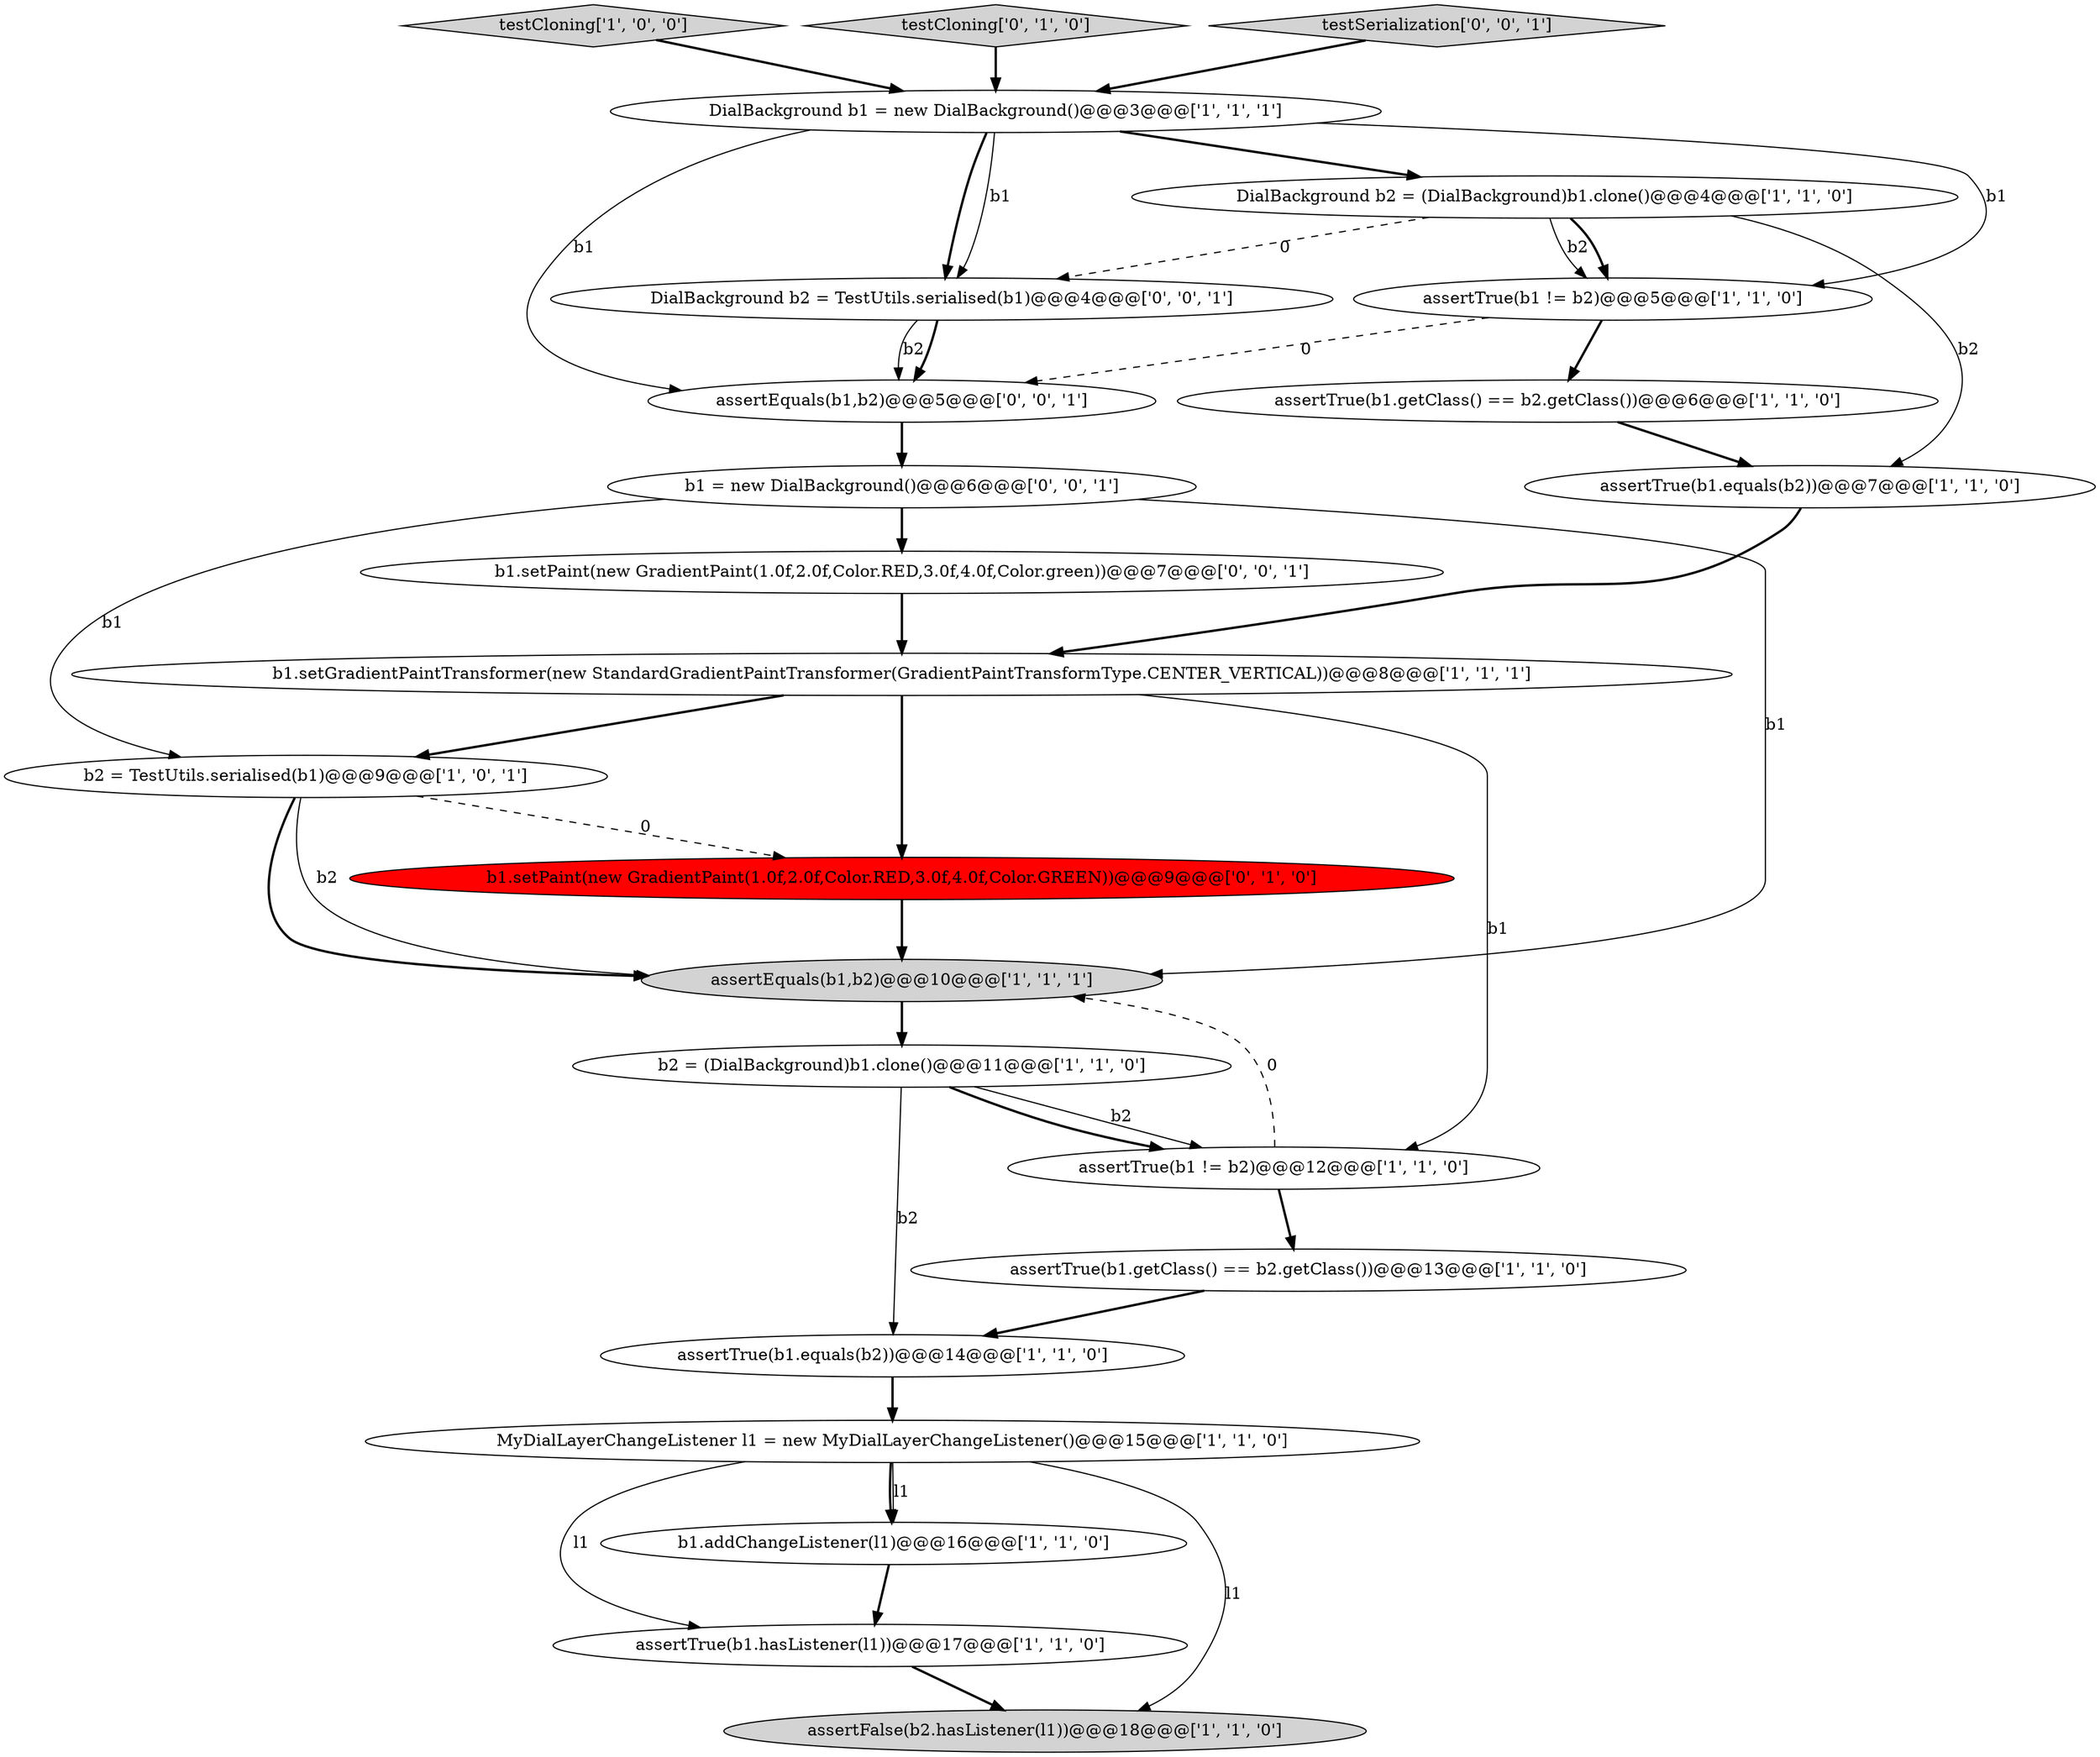 digraph {
0 [style = filled, label = "testCloning['1', '0', '0']", fillcolor = lightgray, shape = diamond image = "AAA0AAABBB1BBB"];
12 [style = filled, label = "assertTrue(b1 != b2)@@@12@@@['1', '1', '0']", fillcolor = white, shape = ellipse image = "AAA0AAABBB1BBB"];
16 [style = filled, label = "assertEquals(b1,b2)@@@10@@@['1', '1', '1']", fillcolor = lightgray, shape = ellipse image = "AAA0AAABBB1BBB"];
2 [style = filled, label = "assertTrue(b1.equals(b2))@@@7@@@['1', '1', '0']", fillcolor = white, shape = ellipse image = "AAA0AAABBB1BBB"];
18 [style = filled, label = "b1.setPaint(new GradientPaint(1.0f,2.0f,Color.RED,3.0f,4.0f,Color.GREEN))@@@9@@@['0', '1', '0']", fillcolor = red, shape = ellipse image = "AAA1AAABBB2BBB"];
5 [style = filled, label = "b2 = (DialBackground)b1.clone()@@@11@@@['1', '1', '0']", fillcolor = white, shape = ellipse image = "AAA0AAABBB1BBB"];
23 [style = filled, label = "b1.setPaint(new GradientPaint(1.0f,2.0f,Color.RED,3.0f,4.0f,Color.green))@@@7@@@['0', '0', '1']", fillcolor = white, shape = ellipse image = "AAA0AAABBB3BBB"];
6 [style = filled, label = "b1.setGradientPaintTransformer(new StandardGradientPaintTransformer(GradientPaintTransformType.CENTER_VERTICAL))@@@8@@@['1', '1', '1']", fillcolor = white, shape = ellipse image = "AAA0AAABBB1BBB"];
21 [style = filled, label = "assertEquals(b1,b2)@@@5@@@['0', '0', '1']", fillcolor = white, shape = ellipse image = "AAA0AAABBB3BBB"];
14 [style = filled, label = "DialBackground b1 = new DialBackground()@@@3@@@['1', '1', '1']", fillcolor = white, shape = ellipse image = "AAA0AAABBB1BBB"];
3 [style = filled, label = "b1.addChangeListener(l1)@@@16@@@['1', '1', '0']", fillcolor = white, shape = ellipse image = "AAA0AAABBB1BBB"];
10 [style = filled, label = "assertTrue(b1.getClass() == b2.getClass())@@@6@@@['1', '1', '0']", fillcolor = white, shape = ellipse image = "AAA0AAABBB1BBB"];
4 [style = filled, label = "assertFalse(b2.hasListener(l1))@@@18@@@['1', '1', '0']", fillcolor = lightgray, shape = ellipse image = "AAA0AAABBB1BBB"];
17 [style = filled, label = "testCloning['0', '1', '0']", fillcolor = lightgray, shape = diamond image = "AAA0AAABBB2BBB"];
20 [style = filled, label = "testSerialization['0', '0', '1']", fillcolor = lightgray, shape = diamond image = "AAA0AAABBB3BBB"];
1 [style = filled, label = "assertTrue(b1.hasListener(l1))@@@17@@@['1', '1', '0']", fillcolor = white, shape = ellipse image = "AAA0AAABBB1BBB"];
9 [style = filled, label = "assertTrue(b1 != b2)@@@5@@@['1', '1', '0']", fillcolor = white, shape = ellipse image = "AAA0AAABBB1BBB"];
19 [style = filled, label = "DialBackground b2 = TestUtils.serialised(b1)@@@4@@@['0', '0', '1']", fillcolor = white, shape = ellipse image = "AAA0AAABBB3BBB"];
7 [style = filled, label = "assertTrue(b1.equals(b2))@@@14@@@['1', '1', '0']", fillcolor = white, shape = ellipse image = "AAA0AAABBB1BBB"];
13 [style = filled, label = "b2 = TestUtils.serialised(b1)@@@9@@@['1', '0', '1']", fillcolor = white, shape = ellipse image = "AAA0AAABBB1BBB"];
8 [style = filled, label = "DialBackground b2 = (DialBackground)b1.clone()@@@4@@@['1', '1', '0']", fillcolor = white, shape = ellipse image = "AAA0AAABBB1BBB"];
11 [style = filled, label = "assertTrue(b1.getClass() == b2.getClass())@@@13@@@['1', '1', '0']", fillcolor = white, shape = ellipse image = "AAA0AAABBB1BBB"];
22 [style = filled, label = "b1 = new DialBackground()@@@6@@@['0', '0', '1']", fillcolor = white, shape = ellipse image = "AAA0AAABBB3BBB"];
15 [style = filled, label = "MyDialLayerChangeListener l1 = new MyDialLayerChangeListener()@@@15@@@['1', '1', '0']", fillcolor = white, shape = ellipse image = "AAA0AAABBB1BBB"];
19->21 [style = solid, label="b2"];
8->19 [style = dashed, label="0"];
1->4 [style = bold, label=""];
14->21 [style = solid, label="b1"];
22->16 [style = solid, label="b1"];
3->1 [style = bold, label=""];
8->2 [style = solid, label="b2"];
12->16 [style = dashed, label="0"];
8->9 [style = solid, label="b2"];
2->6 [style = bold, label=""];
6->18 [style = bold, label=""];
12->11 [style = bold, label=""];
6->12 [style = solid, label="b1"];
15->1 [style = solid, label="l1"];
14->19 [style = bold, label=""];
20->14 [style = bold, label=""];
9->10 [style = bold, label=""];
5->12 [style = solid, label="b2"];
15->3 [style = bold, label=""];
22->23 [style = bold, label=""];
13->16 [style = bold, label=""];
5->7 [style = solid, label="b2"];
0->14 [style = bold, label=""];
18->16 [style = bold, label=""];
5->12 [style = bold, label=""];
17->14 [style = bold, label=""];
21->22 [style = bold, label=""];
15->3 [style = solid, label="l1"];
9->21 [style = dashed, label="0"];
6->13 [style = bold, label=""];
23->6 [style = bold, label=""];
8->9 [style = bold, label=""];
16->5 [style = bold, label=""];
7->15 [style = bold, label=""];
22->13 [style = solid, label="b1"];
10->2 [style = bold, label=""];
14->8 [style = bold, label=""];
13->18 [style = dashed, label="0"];
14->19 [style = solid, label="b1"];
15->4 [style = solid, label="l1"];
14->9 [style = solid, label="b1"];
13->16 [style = solid, label="b2"];
11->7 [style = bold, label=""];
19->21 [style = bold, label=""];
}
